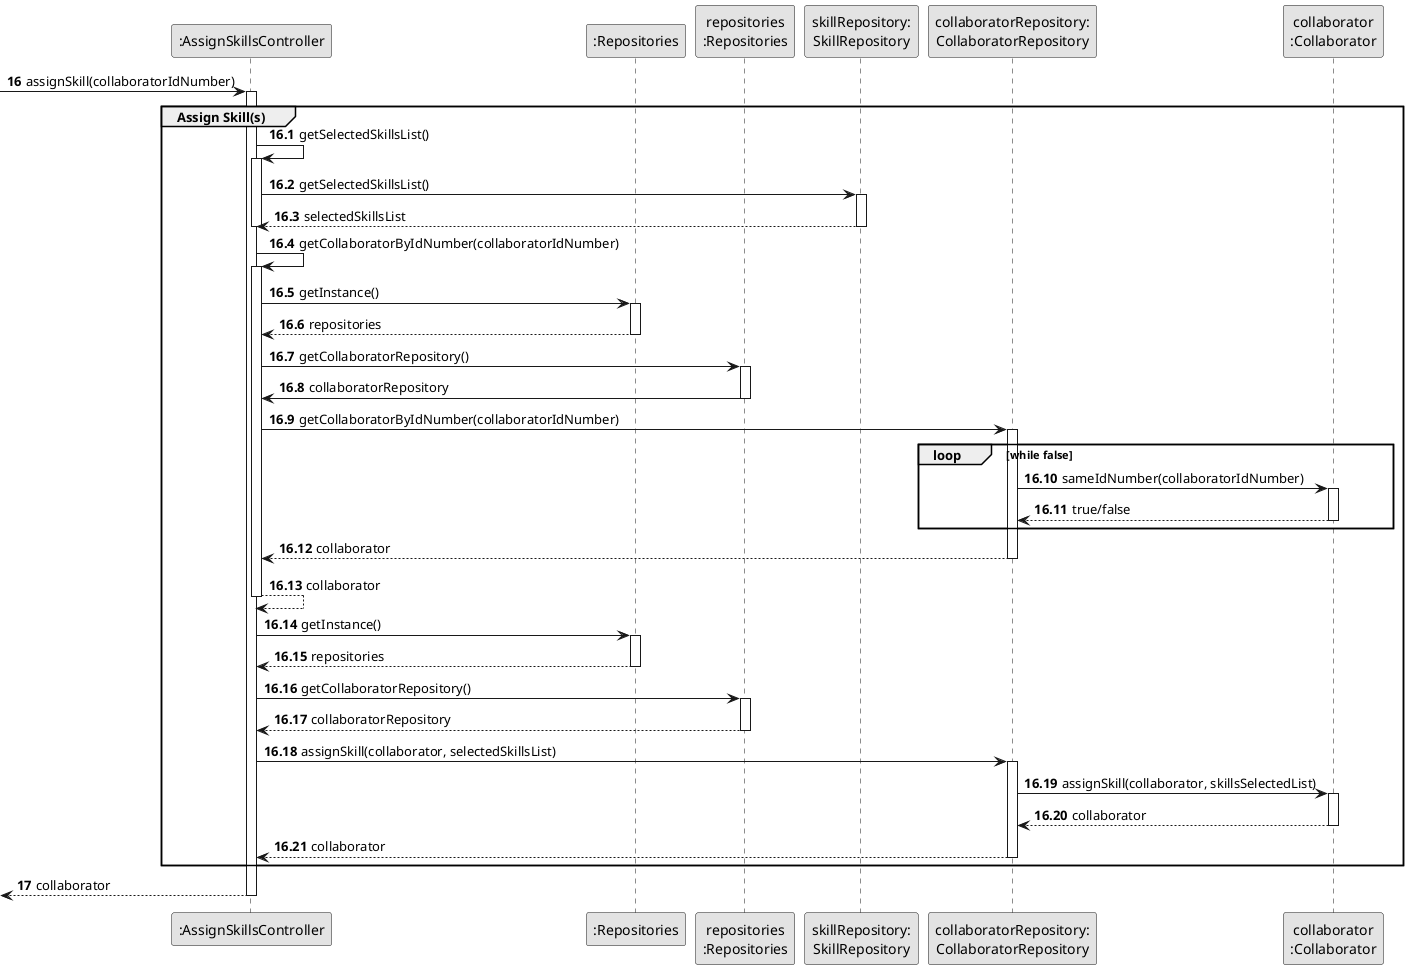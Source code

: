 @startuml
skinparam monochrome true
skinparam packageStyle rectangle
skinparam shadowing false

participant ":AssignSkillsController" as CTRL
participant ":Repositories" as RepositorySingleton
participant "repositories\n:Repositories" as PLAT
participant "skillRepository:\nSkillRepository" as SkillRepository
participant "collaboratorRepository:\nCollaboratorRepository" as CollaboratorRepository
participant "collaborator\n:Collaborator" as Collaborator

autonumber 16
-> CTRL : assignSkill(collaboratorIdNumber)

autonumber 16.1

activate CTRL
    group Assign Skill(s)
        CTRL -> CTRL : getSelectedSkillsList()
            activate CTRL

            CTRL -> SkillRepository : getSelectedSkillsList()
            activate SkillRepository

            SkillRepository --> CTRL : selectedSkillsList
            deactivate SkillRepository
            deactivate CTRL

                CTRL -> CTRL : getCollaboratorByIdNumber(collaboratorIdNumber)
                            activate CTRL

                                CTRL -> RepositorySingleton : getInstance()
                                activate RepositorySingleton

                                    RepositorySingleton --> CTRL: repositories
                                deactivate RepositorySingleton

                                CTRL -> PLAT : getCollaboratorRepository()
                                activate PLAT

                                    PLAT -> CTRL : collaboratorRepository
                                deactivate PLAT

                                CTRL -> CollaboratorRepository : getCollaboratorByIdNumber(collaboratorIdNumber)
                                activate CollaboratorRepository

                                loop while false

                                    CollaboratorRepository -> Collaborator : sameIdNumber(collaboratorIdNumber)
                                    activate Collaborator

                                        Collaborator --> CollaboratorRepository : true/false
                                        deactivate Collaborator

                                end loop

                                    CollaboratorRepository --> CTRL : collaborator
                                deactivate CollaboratorRepository
                                    CTRL --> CTRL : collaborator
                            deactivate CTRL

                        CTRL -> RepositorySingleton : getInstance()
                        activate RepositorySingleton

                        RepositorySingleton --> CTRL: repositories
                        deactivate RepositorySingleton

                        CTRL -> PLAT : getCollaboratorRepository()
                        activate PLAT

                        PLAT --> CTRL: collaboratorRepository
                        deactivate PLAT

                        CTRL -> CollaboratorRepository : assignSkill(collaborator, selectedSkillsList)
                        activate CollaboratorRepository

                        CollaboratorRepository -> Collaborator: assignSkill(collaborator, skillsSelectedList)
                        activate Collaborator

                        Collaborator --> CollaboratorRepository : collaborator
                        deactivate Collaborator

                        CollaboratorRepository --> CTRL : collaborator
                        deactivate CollaboratorRepository



    end group

    autonumber 17
    <-- CTRL : collaborator

deactivate CTRL


@enduml